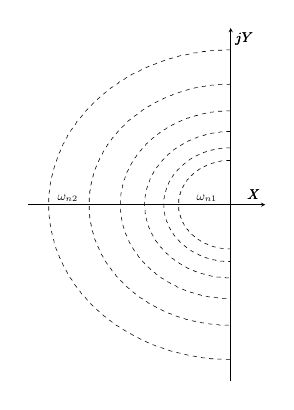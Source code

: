 % This file was created by matlab2tikz.
%
%The latest updates can be retrieved from
%  http://www.mathworks.com/matlabcentral/fileexchange/22022-matlab2tikz-matlab2tikz
%where you can also make suggestions and rate matlab2tikz.
%
\begin{tikzpicture}[scale = 0.505]

\begin{axis}[%
  axis lines=center,
  width=2.35in,
  height=3.5in,
  scale only axis,
  xmin=-0.41,
  xmax=0.07,
  ymin=-0.42,
  ymax=0.42,
  xtick=\empty,
  ytick=\empty,
  xlabel={$\pmb{X}$},
  ylabel={$\pmb{jY}$}
]
\addplot [color=black, dashed, forget plot]
  table[row sep=crcr]{%
2.253e-17	0.368\\
-0.004	0.368\\
-0.007	0.368\\
-0.011	0.368\\
-0.015	0.368\\
-0.018	0.367\\
-0.022	0.367\\
-0.026	0.367\\
-0.029	0.367\\
-0.033	0.366\\
-0.037	0.366\\
-0.04	0.366\\
-0.044	0.365\\
-0.048	0.365\\
-0.051	0.364\\
-0.055	0.364\\
-0.059	0.363\\
-0.062	0.363\\
-0.066	0.362\\
-0.069	0.361\\
-0.073	0.361\\
-0.077	0.36\\
-0.08	0.359\\
-0.084	0.358\\
-0.087	0.357\\
-0.091	0.356\\
-0.095	0.356\\
-0.098	0.355\\
-0.102	0.354\\
-0.105	0.353\\
-0.109	0.351\\
-0.112	0.35\\
-0.116	0.349\\
-0.119	0.348\\
-0.123	0.347\\
-0.126	0.346\\
-0.13	0.344\\
-0.133	0.343\\
-0.136	0.342\\
-0.14	0.34\\
-0.143	0.339\\
-0.147	0.337\\
-0.15	0.336\\
-0.153	0.334\\
-0.157	0.333\\
-0.16	0.331\\
-0.163	0.33\\
-0.167	0.328\\
-0.17	0.326\\
-0.173	0.325\\
-0.176	0.323\\
-0.18	0.321\\
-0.183	0.319\\
-0.186	0.317\\
-0.189	0.316\\
-0.192	0.314\\
-0.195	0.312\\
-0.199	0.31\\
-0.202	0.308\\
-0.205	0.306\\
-0.208	0.304\\
-0.211	0.302\\
-0.214	0.299\\
-0.217	0.297\\
-0.22	0.295\\
-0.223	0.293\\
-0.226	0.291\\
-0.228	0.288\\
-0.231	0.286\\
-0.234	0.284\\
-0.237	0.281\\
-0.24	0.279\\
-0.243	0.277\\
-0.245	0.274\\
-0.248	0.272\\
-0.251	0.269\\
-0.253	0.267\\
-0.256	0.264\\
-0.259	0.262\\
-0.261	0.259\\
-0.264	0.256\\
-0.266	0.254\\
-0.269	0.251\\
-0.271	0.248\\
-0.274	0.246\\
-0.276	0.243\\
-0.279	0.24\\
-0.281	0.237\\
-0.284	0.234\\
-0.286	0.232\\
-0.288	0.229\\
-0.29	0.226\\
-0.293	0.223\\
-0.295	0.22\\
-0.297	0.217\\
-0.299	0.214\\
-0.301	0.211\\
-0.303	0.208\\
-0.306	0.205\\
-0.308	0.202\\
-0.31	0.199\\
-0.312	0.196\\
-0.313	0.193\\
-0.315	0.189\\
-0.317	0.186\\
-0.319	0.183\\
-0.321	0.18\\
-0.323	0.177\\
-0.324	0.173\\
-0.326	0.17\\
-0.328	0.167\\
-0.33	0.164\\
-0.331	0.16\\
-0.333	0.157\\
-0.334	0.154\\
-0.336	0.15\\
-0.337	0.147\\
-0.339	0.144\\
-0.34	0.14\\
-0.342	0.137\\
-0.343	0.133\\
-0.344	0.13\\
-0.345	0.126\\
-0.347	0.123\\
-0.348	0.119\\
-0.349	0.116\\
-0.35	0.113\\
-0.351	0.109\\
-0.352	0.105\\
-0.353	0.102\\
-0.354	0.098\\
-0.355	0.095\\
-0.356	0.091\\
-0.357	0.088\\
-0.358	0.084\\
-0.359	0.081\\
-0.36	0.077\\
-0.36	0.073\\
-0.361	0.07\\
-0.362	0.066\\
-0.363	0.063\\
-0.363	0.059\\
-0.364	0.055\\
-0.364	0.052\\
-0.365	0.048\\
-0.365	0.044\\
-0.366	0.041\\
-0.366	0.037\\
-0.366	0.033\\
-0.367	0.03\\
-0.367	0.026\\
-0.367	0.022\\
-0.367	0.019\\
-0.368	0.015\\
-0.368	0.011\\
-0.368	0.008\\
-0.368	0.004\\
-0.368	0.0\\
-0.368	-0.003\\
-0.368	-0.007\\
-0.368	-0.011\\
-0.368	-0.014\\
-0.367	-0.018\\
-0.367	-0.022\\
-0.367	-0.025\\
-0.367	-0.029\\
-0.366	-0.033\\
-0.366	-0.036\\
-0.366	-0.04\\
-0.365	-0.044\\
-0.365	-0.047\\
-0.364	-0.051\\
-0.364	-0.055\\
-0.363	-0.058\\
-0.363	-0.062\\
-0.362	-0.066\\
-0.361	-0.069\\
-0.361	-0.073\\
-0.36	-0.076\\
-0.359	-0.08\\
-0.358	-0.084\\
-0.357	-0.087\\
-0.357	-0.091\\
-0.356	-0.094\\
-0.355	-0.098\\
-0.354	-0.101\\
-0.353	-0.105\\
-0.352	-0.108\\
-0.35	-0.112\\
-0.349	-0.115\\
-0.348	-0.119\\
-0.347	-0.122\\
-0.346	-0.126\\
-0.344	-0.129\\
-0.343	-0.133\\
-0.342	-0.136\\
-0.34	-0.14\\
-0.339	-0.143\\
-0.338	-0.146\\
-0.336	-0.15\\
-0.335	-0.153\\
-0.333	-0.156\\
-0.331	-0.16\\
-0.33	-0.163\\
-0.328	-0.166\\
-0.326	-0.17\\
-0.325	-0.173\\
-0.323	-0.176\\
-0.321	-0.179\\
-0.319	-0.183\\
-0.318	-0.186\\
-0.316	-0.189\\
-0.314	-0.192\\
-0.312	-0.195\\
-0.31	-0.198\\
-0.308	-0.201\\
-0.306	-0.204\\
-0.304	-0.207\\
-0.302	-0.211\\
-0.3	-0.214\\
-0.297	-0.216\\
-0.295	-0.219\\
-0.293	-0.222\\
-0.291	-0.225\\
-0.289	-0.228\\
-0.286	-0.231\\
-0.284	-0.234\\
-0.282	-0.237\\
-0.279	-0.24\\
-0.277	-0.242\\
-0.274	-0.245\\
-0.272	-0.248\\
-0.269	-0.251\\
-0.267	-0.253\\
-0.264	-0.256\\
-0.262	-0.259\\
-0.259	-0.261\\
-0.257	-0.264\\
-0.254	-0.266\\
-0.251	-0.269\\
-0.248	-0.271\\
-0.246	-0.274\\
-0.243	-0.276\\
-0.24	-0.279\\
-0.237	-0.281\\
-0.235	-0.283\\
-0.232	-0.286\\
-0.229	-0.288\\
-0.226	-0.29\\
-0.223	-0.293\\
-0.22	-0.295\\
-0.217	-0.297\\
-0.214	-0.299\\
-0.211	-0.301\\
-0.208	-0.303\\
-0.205	-0.305\\
-0.202	-0.307\\
-0.199	-0.309\\
-0.196	-0.311\\
-0.193	-0.313\\
-0.19	-0.315\\
-0.186	-0.317\\
-0.183	-0.319\\
-0.18	-0.321\\
-0.177	-0.323\\
-0.174	-0.324\\
-0.17	-0.326\\
-0.167	-0.328\\
-0.164	-0.329\\
-0.161	-0.331\\
-0.157	-0.333\\
-0.154	-0.334\\
-0.151	-0.336\\
-0.147	-0.337\\
-0.144	-0.339\\
-0.14	-0.34\\
-0.137	-0.341\\
-0.134	-0.343\\
-0.13	-0.344\\
-0.127	-0.345\\
-0.123	-0.347\\
-0.12	-0.348\\
-0.116	-0.349\\
-0.113	-0.35\\
-0.109	-0.351\\
-0.106	-0.352\\
-0.102	-0.353\\
-0.099	-0.354\\
-0.095	-0.355\\
-0.092	-0.356\\
-0.088	-0.357\\
-0.084	-0.358\\
-0.081	-0.359\\
-0.077	-0.36\\
-0.074	-0.36\\
-0.07	-0.361\\
-0.066	-0.362\\
-0.063	-0.362\\
-0.059	-0.363\\
-0.056	-0.364\\
-0.052	-0.364\\
-0.048	-0.365\\
-0.045	-0.365\\
-0.041	-0.366\\
-0.037	-0.366\\
-0.034	-0.366\\
-0.03	-0.367\\
-0.026	-0.367\\
-0.023	-0.367\\
-0.019	-0.367\\
-0.015	-0.368\\
-0.012	-0.368\\
-0.008	-0.368\\
-0.004	-0.368\\
-0.001	-0.368\\
};
\addplot [color=black, dashed, forget plot]
  table[row sep=crcr]{%
1.754e-17	0.287\\
-0.003	0.286\\
-0.006	0.286\\
-0.009	0.286\\
-0.011	0.286\\
-0.014	0.286\\
-0.017	0.286\\
-0.02	0.286\\
-0.023	0.286\\
-0.026	0.285\\
-0.029	0.285\\
-0.031	0.285\\
-0.034	0.284\\
-0.037	0.284\\
-0.04	0.284\\
-0.043	0.283\\
-0.046	0.283\\
-0.048	0.282\\
-0.051	0.282\\
-0.054	0.281\\
-0.057	0.281\\
-0.06	0.28\\
-0.063	0.28\\
-0.065	0.279\\
-0.068	0.278\\
-0.071	0.278\\
-0.074	0.277\\
-0.076	0.276\\
-0.079	0.275\\
-0.082	0.275\\
-0.085	0.274\\
-0.087	0.273\\
-0.09	0.272\\
-0.093	0.271\\
-0.096	0.27\\
-0.098	0.269\\
-0.101	0.268\\
-0.104	0.267\\
-0.106	0.266\\
-0.109	0.265\\
-0.112	0.264\\
-0.114	0.263\\
-0.117	0.262\\
-0.119	0.26\\
-0.122	0.259\\
-0.125	0.258\\
-0.127	0.257\\
-0.13	0.255\\
-0.132	0.254\\
-0.135	0.253\\
-0.137	0.251\\
-0.14	0.25\\
-0.142	0.249\\
-0.145	0.247\\
-0.147	0.246\\
-0.15	0.244\\
-0.152	0.243\\
-0.155	0.241\\
-0.157	0.24\\
-0.159	0.238\\
-0.162	0.236\\
-0.164	0.235\\
-0.166	0.233\\
-0.169	0.232\\
-0.171	0.23\\
-0.173	0.228\\
-0.176	0.226\\
-0.178	0.225\\
-0.18	0.223\\
-0.182	0.221\\
-0.185	0.219\\
-0.187	0.217\\
-0.189	0.215\\
-0.191	0.213\\
-0.193	0.212\\
-0.195	0.21\\
-0.197	0.208\\
-0.199	0.206\\
-0.201	0.204\\
-0.204	0.202\\
-0.206	0.2\\
-0.208	0.198\\
-0.209	0.195\\
-0.211	0.193\\
-0.213	0.191\\
-0.215	0.189\\
-0.217	0.187\\
-0.219	0.185\\
-0.221	0.183\\
-0.223	0.18\\
-0.224	0.178\\
-0.226	0.176\\
-0.228	0.174\\
-0.23	0.171\\
-0.231	0.169\\
-0.233	0.167\\
-0.235	0.164\\
-0.236	0.162\\
-0.238	0.16\\
-0.24	0.157\\
-0.241	0.155\\
-0.243	0.152\\
-0.244	0.15\\
-0.246	0.147\\
-0.247	0.145\\
-0.249	0.143\\
-0.25	0.14\\
-0.251	0.138\\
-0.253	0.135\\
-0.254	0.133\\
-0.255	0.13\\
-0.257	0.127\\
-0.258	0.125\\
-0.259	0.122\\
-0.26	0.12\\
-0.262	0.117\\
-0.263	0.114\\
-0.264	0.112\\
-0.265	0.109\\
-0.266	0.106\\
-0.267	0.104\\
-0.268	0.101\\
-0.269	0.098\\
-0.27	0.096\\
-0.271	0.093\\
-0.272	0.09\\
-0.273	0.088\\
-0.274	0.085\\
-0.274	0.082\\
-0.275	0.079\\
-0.276	0.077\\
-0.277	0.074\\
-0.278	0.071\\
-0.278	0.068\\
-0.279	0.066\\
-0.28	0.063\\
-0.28	0.06\\
-0.281	0.057\\
-0.281	0.054\\
-0.282	0.052\\
-0.282	0.049\\
-0.283	0.046\\
-0.283	0.043\\
-0.284	0.04\\
-0.284	0.037\\
-0.284	0.035\\
-0.285	0.032\\
-0.285	0.029\\
-0.285	0.026\\
-0.286	0.023\\
-0.286	0.02\\
-0.286	0.017\\
-0.286	0.015\\
-0.286	0.012\\
-0.286	0.009\\
-0.286	0.006\\
-0.286	0.003\\
-0.287	0.0\\
-0.286	-0.003\\
-0.286	-0.006\\
-0.286	-0.008\\
-0.286	-0.011\\
-0.286	-0.014\\
-0.286	-0.017\\
-0.286	-0.02\\
-0.286	-0.023\\
-0.285	-0.026\\
-0.285	-0.028\\
-0.285	-0.031\\
-0.284	-0.034\\
-0.284	-0.037\\
-0.284	-0.04\\
-0.283	-0.043\\
-0.283	-0.045\\
-0.282	-0.048\\
-0.282	-0.051\\
-0.281	-0.054\\
-0.281	-0.057\\
-0.28	-0.06\\
-0.28	-0.062\\
-0.279	-0.065\\
-0.278	-0.068\\
-0.278	-0.071\\
-0.277	-0.073\\
-0.276	-0.076\\
-0.275	-0.079\\
-0.275	-0.082\\
-0.274	-0.084\\
-0.273	-0.087\\
-0.272	-0.09\\
-0.271	-0.093\\
-0.27	-0.095\\
-0.269	-0.098\\
-0.268	-0.101\\
-0.267	-0.103\\
-0.266	-0.106\\
-0.265	-0.109\\
-0.264	-0.111\\
-0.263	-0.114\\
-0.262	-0.117\\
-0.261	-0.119\\
-0.259	-0.122\\
-0.258	-0.124\\
-0.257	-0.127\\
-0.256	-0.13\\
-0.254	-0.132\\
-0.253	-0.135\\
-0.252	-0.137\\
-0.25	-0.14\\
-0.249	-0.142\\
-0.247	-0.145\\
-0.246	-0.147\\
-0.244	-0.15\\
-0.243	-0.152\\
-0.241	-0.154\\
-0.24	-0.157\\
-0.238	-0.159\\
-0.237	-0.162\\
-0.235	-0.164\\
-0.233	-0.166\\
-0.232	-0.169\\
-0.23	-0.171\\
-0.228	-0.173\\
-0.226	-0.175\\
-0.225	-0.178\\
-0.223	-0.18\\
-0.221	-0.182\\
-0.219	-0.184\\
-0.217	-0.187\\
-0.216	-0.189\\
-0.214	-0.191\\
-0.212	-0.193\\
-0.21	-0.195\\
-0.208	-0.197\\
-0.206	-0.199\\
-0.204	-0.201\\
-0.202	-0.203\\
-0.2	-0.205\\
-0.198	-0.207\\
-0.196	-0.209\\
-0.194	-0.211\\
-0.191	-0.213\\
-0.189	-0.215\\
-0.187	-0.217\\
-0.185	-0.219\\
-0.183	-0.221\\
-0.181	-0.222\\
-0.178	-0.224\\
-0.176	-0.226\\
-0.174	-0.228\\
-0.171	-0.23\\
-0.169	-0.231\\
-0.167	-0.233\\
-0.165	-0.235\\
-0.162	-0.236\\
-0.16	-0.238\\
-0.157	-0.239\\
-0.155	-0.241\\
-0.153	-0.242\\
-0.15	-0.244\\
-0.148	-0.246\\
-0.145	-0.247\\
-0.143	-0.248\\
-0.14	-0.25\\
-0.138	-0.251\\
-0.135	-0.253\\
-0.133	-0.254\\
-0.13	-0.255\\
-0.128	-0.257\\
-0.125	-0.258\\
-0.122	-0.259\\
-0.12	-0.26\\
-0.117	-0.261\\
-0.115	-0.263\\
-0.112	-0.264\\
-0.109	-0.265\\
-0.107	-0.266\\
-0.104	-0.267\\
-0.101	-0.268\\
-0.099	-0.269\\
-0.096	-0.27\\
-0.093	-0.271\\
-0.091	-0.272\\
-0.088	-0.273\\
-0.085	-0.274\\
-0.082	-0.274\\
-0.08	-0.275\\
-0.077	-0.276\\
-0.074	-0.277\\
-0.071	-0.277\\
-0.069	-0.278\\
-0.066	-0.279\\
-0.063	-0.279\\
-0.06	-0.28\\
-0.057	-0.281\\
-0.055	-0.281\\
-0.052	-0.282\\
-0.049	-0.282\\
-0.046	-0.283\\
-0.043	-0.283\\
-0.04	-0.284\\
-0.038	-0.284\\
-0.035	-0.284\\
-0.032	-0.285\\
-0.029	-0.285\\
-0.026	-0.285\\
-0.023	-0.286\\
-0.02	-0.286\\
-0.018	-0.286\\
-0.015	-0.286\\
-0.012	-0.286\\
-0.009	-0.286\\
-0.006	-0.286\\
-0.003	-0.286\\
-0.0	-0.287\\
};
\addplot [color=black, dashed, forget plot]
  table[row sep=crcr]{%
1.366e-17	0.223\\
-0.002	0.223\\
-0.004	0.223\\
-0.007	0.223\\
-0.009	0.223\\
-0.011	0.223\\
-0.013	0.223\\
-0.016	0.223\\
-0.018	0.222\\
-0.02	0.222\\
-0.022	0.222\\
-0.024	0.222\\
-0.027	0.222\\
-0.029	0.221\\
-0.031	0.221\\
-0.033	0.221\\
-0.036	0.22\\
-0.038	0.22\\
-0.04	0.22\\
-0.042	0.219\\
-0.044	0.219\\
-0.047	0.218\\
-0.049	0.218\\
-0.051	0.217\\
-0.053	0.217\\
-0.055	0.216\\
-0.057	0.216\\
-0.06	0.215\\
-0.062	0.214\\
-0.064	0.214\\
-0.066	0.213\\
-0.068	0.212\\
-0.07	0.212\\
-0.072	0.211\\
-0.074	0.21\\
-0.077	0.21\\
-0.079	0.209\\
-0.081	0.208\\
-0.083	0.207\\
-0.085	0.206\\
-0.087	0.206\\
-0.089	0.205\\
-0.091	0.204\\
-0.093	0.203\\
-0.095	0.202\\
-0.097	0.201\\
-0.099	0.2\\
-0.101	0.199\\
-0.103	0.198\\
-0.105	0.197\\
-0.107	0.196\\
-0.109	0.195\\
-0.111	0.194\\
-0.113	0.193\\
-0.115	0.191\\
-0.117	0.19\\
-0.119	0.189\\
-0.12	0.188\\
-0.122	0.187\\
-0.124	0.185\\
-0.126	0.184\\
-0.128	0.183\\
-0.13	0.182\\
-0.131	0.18\\
-0.133	0.179\\
-0.135	0.178\\
-0.137	0.176\\
-0.139	0.175\\
-0.14	0.173\\
-0.142	0.172\\
-0.144	0.171\\
-0.145	0.169\\
-0.147	0.168\\
-0.149	0.166\\
-0.15	0.165\\
-0.152	0.163\\
-0.154	0.162\\
-0.155	0.16\\
-0.157	0.159\\
-0.159	0.157\\
-0.16	0.155\\
-0.162	0.154\\
-0.163	0.152\\
-0.165	0.151\\
-0.166	0.149\\
-0.168	0.147\\
-0.169	0.146\\
-0.171	0.144\\
-0.172	0.142\\
-0.173	0.14\\
-0.175	0.139\\
-0.176	0.137\\
-0.178	0.135\\
-0.179	0.133\\
-0.18	0.132\\
-0.181	0.13\\
-0.183	0.128\\
-0.184	0.126\\
-0.185	0.124\\
-0.187	0.122\\
-0.188	0.121\\
-0.189	0.119\\
-0.19	0.117\\
-0.191	0.115\\
-0.192	0.113\\
-0.194	0.111\\
-0.195	0.109\\
-0.196	0.107\\
-0.197	0.105\\
-0.198	0.103\\
-0.199	0.101\\
-0.2	0.099\\
-0.201	0.097\\
-0.202	0.095\\
-0.203	0.093\\
-0.204	0.091\\
-0.205	0.089\\
-0.205	0.087\\
-0.206	0.085\\
-0.207	0.083\\
-0.208	0.081\\
-0.209	0.079\\
-0.21	0.077\\
-0.21	0.075\\
-0.211	0.072\\
-0.212	0.07\\
-0.212	0.068\\
-0.213	0.066\\
-0.214	0.064\\
-0.214	0.062\\
-0.215	0.06\\
-0.216	0.058\\
-0.216	0.055\\
-0.217	0.053\\
-0.217	0.051\\
-0.218	0.049\\
-0.218	0.047\\
-0.219	0.045\\
-0.219	0.042\\
-0.219	0.04\\
-0.22	0.038\\
-0.22	0.036\\
-0.221	0.034\\
-0.221	0.031\\
-0.221	0.029\\
-0.222	0.027\\
-0.222	0.025\\
-0.222	0.022\\
-0.222	0.02\\
-0.222	0.018\\
-0.223	0.016\\
-0.223	0.014\\
-0.223	0.011\\
-0.223	0.009\\
-0.223	0.007\\
-0.223	0.005\\
-0.223	0.002\\
-0.223	0.0\\
-0.223	-0.002\\
-0.223	-0.004\\
-0.223	-0.007\\
-0.223	-0.009\\
-0.223	-0.011\\
-0.223	-0.013\\
-0.223	-0.015\\
-0.222	-0.018\\
-0.222	-0.02\\
-0.222	-0.022\\
-0.222	-0.024\\
-0.222	-0.027\\
-0.221	-0.029\\
-0.221	-0.031\\
-0.221	-0.033\\
-0.22	-0.035\\
-0.22	-0.038\\
-0.22	-0.04\\
-0.219	-0.042\\
-0.219	-0.044\\
-0.218	-0.046\\
-0.218	-0.049\\
-0.217	-0.051\\
-0.217	-0.053\\
-0.216	-0.055\\
-0.216	-0.057\\
-0.215	-0.059\\
-0.214	-0.061\\
-0.214	-0.064\\
-0.213	-0.066\\
-0.213	-0.068\\
-0.212	-0.07\\
-0.211	-0.072\\
-0.21	-0.074\\
-0.21	-0.076\\
-0.209	-0.078\\
-0.208	-0.081\\
-0.207	-0.083\\
-0.206	-0.085\\
-0.206	-0.087\\
-0.205	-0.089\\
-0.204	-0.091\\
-0.203	-0.093\\
-0.202	-0.095\\
-0.201	-0.097\\
-0.2	-0.099\\
-0.199	-0.101\\
-0.198	-0.103\\
-0.197	-0.105\\
-0.196	-0.107\\
-0.195	-0.109\\
-0.194	-0.111\\
-0.193	-0.113\\
-0.191	-0.115\\
-0.19	-0.116\\
-0.189	-0.118\\
-0.188	-0.12\\
-0.187	-0.122\\
-0.186	-0.124\\
-0.184	-0.126\\
-0.183	-0.128\\
-0.182	-0.13\\
-0.18	-0.131\\
-0.179	-0.133\\
-0.178	-0.135\\
-0.176	-0.137\\
-0.175	-0.138\\
-0.174	-0.14\\
-0.172	-0.142\\
-0.171	-0.144\\
-0.169	-0.145\\
-0.168	-0.147\\
-0.166	-0.149\\
-0.165	-0.15\\
-0.163	-0.152\\
-0.162	-0.154\\
-0.16	-0.155\\
-0.159	-0.157\\
-0.157	-0.158\\
-0.156	-0.16\\
-0.154	-0.161\\
-0.152	-0.163\\
-0.151	-0.165\\
-0.149	-0.166\\
-0.147	-0.168\\
-0.146	-0.169\\
-0.144	-0.17\\
-0.142	-0.172\\
-0.141	-0.173\\
-0.139	-0.175\\
-0.137	-0.176\\
-0.135	-0.177\\
-0.134	-0.179\\
-0.132	-0.18\\
-0.13	-0.181\\
-0.128	-0.183\\
-0.126	-0.184\\
-0.124	-0.185\\
-0.123	-0.186\\
-0.121	-0.188\\
-0.119	-0.189\\
-0.117	-0.19\\
-0.115	-0.191\\
-0.113	-0.192\\
-0.111	-0.193\\
-0.109	-0.195\\
-0.107	-0.196\\
-0.105	-0.197\\
-0.103	-0.198\\
-0.101	-0.199\\
-0.099	-0.2\\
-0.097	-0.201\\
-0.095	-0.202\\
-0.093	-0.203\\
-0.091	-0.204\\
-0.089	-0.204\\
-0.087	-0.205\\
-0.085	-0.206\\
-0.083	-0.207\\
-0.081	-0.208\\
-0.079	-0.209\\
-0.077	-0.209\\
-0.075	-0.21\\
-0.073	-0.211\\
-0.071	-0.212\\
-0.068	-0.212\\
-0.066	-0.213\\
-0.064	-0.214\\
-0.062	-0.214\\
-0.06	-0.215\\
-0.058	-0.216\\
-0.056	-0.216\\
-0.053	-0.217\\
-0.051	-0.217\\
-0.049	-0.218\\
-0.047	-0.218\\
-0.045	-0.219\\
-0.042	-0.219\\
-0.04	-0.219\\
-0.038	-0.22\\
-0.036	-0.22\\
-0.034	-0.221\\
-0.031	-0.221\\
-0.029	-0.221\\
-0.027	-0.221\\
-0.025	-0.222\\
-0.023	-0.222\\
-0.02	-0.222\\
-0.018	-0.222\\
-0.016	-0.223\\
-0.014	-0.223\\
-0.012	-0.223\\
-0.009	-0.223\\
-0.007	-0.223\\
-0.005	-0.223\\
-0.003	-0.223\\
-0.0	-0.223\\
};
\addplot [color=black, dashed, forget plot]
  table[row sep=crcr]{%
1.064e-17	0.174\\
-0.002	0.174\\
-0.003	0.174\\
-0.005	0.174\\
-0.007	0.174\\
-0.009	0.174\\
-0.01	0.173\\
-0.012	0.173\\
-0.014	0.173\\
-0.016	0.173\\
-0.017	0.173\\
-0.019	0.173\\
-0.021	0.173\\
-0.023	0.172\\
-0.024	0.172\\
-0.026	0.172\\
-0.028	0.172\\
-0.029	0.171\\
-0.031	0.171\\
-0.033	0.171\\
-0.035	0.17\\
-0.036	0.17\\
-0.038	0.17\\
-0.04	0.169\\
-0.041	0.169\\
-0.043	0.168\\
-0.045	0.168\\
-0.046	0.167\\
-0.048	0.167\\
-0.05	0.167\\
-0.051	0.166\\
-0.053	0.165\\
-0.055	0.165\\
-0.056	0.164\\
-0.058	0.164\\
-0.06	0.163\\
-0.061	0.163\\
-0.063	0.162\\
-0.064	0.161\\
-0.066	0.161\\
-0.068	0.16\\
-0.069	0.159\\
-0.071	0.159\\
-0.072	0.158\\
-0.074	0.157\\
-0.076	0.156\\
-0.077	0.156\\
-0.079	0.155\\
-0.08	0.154\\
-0.082	0.153\\
-0.083	0.153\\
-0.085	0.152\\
-0.086	0.151\\
-0.088	0.15\\
-0.089	0.149\\
-0.091	0.148\\
-0.092	0.147\\
-0.094	0.146\\
-0.095	0.145\\
-0.097	0.144\\
-0.098	0.143\\
-0.1	0.142\\
-0.101	0.141\\
-0.102	0.14\\
-0.104	0.139\\
-0.105	0.138\\
-0.107	0.137\\
-0.108	0.136\\
-0.109	0.135\\
-0.111	0.134\\
-0.112	0.133\\
-0.113	0.132\\
-0.115	0.131\\
-0.116	0.129\\
-0.117	0.128\\
-0.118	0.127\\
-0.12	0.126\\
-0.121	0.125\\
-0.122	0.124\\
-0.123	0.122\\
-0.125	0.121\\
-0.126	0.12\\
-0.127	0.119\\
-0.128	0.117\\
-0.129	0.116\\
-0.131	0.115\\
-0.132	0.113\\
-0.133	0.112\\
-0.134	0.111\\
-0.135	0.109\\
-0.136	0.108\\
-0.137	0.107\\
-0.138	0.105\\
-0.139	0.104\\
-0.14	0.102\\
-0.141	0.101\\
-0.142	0.1\\
-0.143	0.098\\
-0.144	0.097\\
-0.145	0.095\\
-0.146	0.094\\
-0.147	0.092\\
-0.148	0.091\\
-0.149	0.089\\
-0.15	0.088\\
-0.151	0.086\\
-0.152	0.085\\
-0.152	0.083\\
-0.153	0.082\\
-0.154	0.08\\
-0.155	0.079\\
-0.156	0.077\\
-0.156	0.076\\
-0.157	0.074\\
-0.158	0.073\\
-0.159	0.071\\
-0.159	0.069\\
-0.16	0.068\\
-0.161	0.066\\
-0.161	0.065\\
-0.162	0.063\\
-0.163	0.061\\
-0.163	0.06\\
-0.164	0.058\\
-0.164	0.056\\
-0.165	0.055\\
-0.165	0.053\\
-0.166	0.051\\
-0.166	0.05\\
-0.167	0.048\\
-0.167	0.046\\
-0.168	0.045\\
-0.168	0.043\\
-0.169	0.041\\
-0.169	0.04\\
-0.17	0.038\\
-0.17	0.036\\
-0.17	0.035\\
-0.171	0.033\\
-0.171	0.031\\
-0.171	0.03\\
-0.172	0.028\\
-0.172	0.026\\
-0.172	0.024\\
-0.172	0.023\\
-0.173	0.021\\
-0.173	0.019\\
-0.173	0.017\\
-0.173	0.016\\
-0.173	0.014\\
-0.173	0.012\\
-0.173	0.011\\
-0.174	0.009\\
-0.174	0.007\\
-0.174	0.005\\
-0.174	0.004\\
-0.174	0.002\\
-0.174	0.0\\
-0.174	-0.002\\
-0.174	-0.003\\
-0.174	-0.005\\
-0.174	-0.007\\
-0.174	-0.009\\
-0.173	-0.01\\
-0.173	-0.012\\
-0.173	-0.014\\
-0.173	-0.015\\
-0.173	-0.017\\
-0.173	-0.019\\
-0.173	-0.021\\
-0.172	-0.022\\
-0.172	-0.024\\
-0.172	-0.026\\
-0.172	-0.028\\
-0.171	-0.029\\
-0.171	-0.031\\
-0.171	-0.033\\
-0.17	-0.034\\
-0.17	-0.036\\
-0.17	-0.038\\
-0.169	-0.039\\
-0.169	-0.041\\
-0.168	-0.043\\
-0.168	-0.045\\
-0.168	-0.046\\
-0.167	-0.048\\
-0.167	-0.05\\
-0.166	-0.051\\
-0.166	-0.053\\
-0.165	-0.055\\
-0.164	-0.056\\
-0.164	-0.058\\
-0.163	-0.059\\
-0.163	-0.061\\
-0.162	-0.063\\
-0.161	-0.064\\
-0.161	-0.066\\
-0.16	-0.068\\
-0.159	-0.069\\
-0.159	-0.071\\
-0.158	-0.072\\
-0.157	-0.074\\
-0.157	-0.075\\
-0.156	-0.077\\
-0.155	-0.079\\
-0.154	-0.08\\
-0.153	-0.082\\
-0.153	-0.083\\
-0.152	-0.085\\
-0.151	-0.086\\
-0.15	-0.088\\
-0.149	-0.089\\
-0.148	-0.091\\
-0.147	-0.092\\
-0.146	-0.094\\
-0.145	-0.095\\
-0.144	-0.097\\
-0.143	-0.098\\
-0.143	-0.099\\
-0.142	-0.101\\
-0.14	-0.102\\
-0.139	-0.104\\
-0.138	-0.105\\
-0.137	-0.106\\
-0.136	-0.108\\
-0.135	-0.109\\
-0.134	-0.111\\
-0.133	-0.112\\
-0.132	-0.113\\
-0.131	-0.114\\
-0.13	-0.116\\
-0.128	-0.117\\
-0.127	-0.118\\
-0.126	-0.12\\
-0.125	-0.121\\
-0.124	-0.122\\
-0.122	-0.123\\
-0.121	-0.125\\
-0.12	-0.126\\
-0.119	-0.127\\
-0.117	-0.128\\
-0.116	-0.129\\
-0.115	-0.13\\
-0.113	-0.132\\
-0.112	-0.133\\
-0.111	-0.134\\
-0.109	-0.135\\
-0.108	-0.136\\
-0.107	-0.137\\
-0.105	-0.138\\
-0.104	-0.139\\
-0.103	-0.14\\
-0.101	-0.141\\
-0.1	-0.142\\
-0.098	-0.143\\
-0.097	-0.144\\
-0.095	-0.145\\
-0.094	-0.146\\
-0.093	-0.147\\
-0.091	-0.148\\
-0.09	-0.149\\
-0.088	-0.15\\
-0.087	-0.151\\
-0.085	-0.152\\
-0.084	-0.152\\
-0.082	-0.153\\
-0.08	-0.154\\
-0.079	-0.155\\
-0.077	-0.156\\
-0.076	-0.156\\
-0.074	-0.157\\
-0.073	-0.158\\
-0.071	-0.159\\
-0.07	-0.159\\
-0.068	-0.16\\
-0.066	-0.161\\
-0.065	-0.161\\
-0.063	-0.162\\
-0.061	-0.163\\
-0.06	-0.163\\
-0.058	-0.164\\
-0.057	-0.164\\
-0.055	-0.165\\
-0.053	-0.165\\
-0.052	-0.166\\
-0.05	-0.166\\
-0.048	-0.167\\
-0.047	-0.167\\
-0.045	-0.168\\
-0.043	-0.168\\
-0.042	-0.169\\
-0.04	-0.169\\
-0.038	-0.17\\
-0.036	-0.17\\
-0.035	-0.17\\
-0.033	-0.171\\
-0.031	-0.171\\
-0.03	-0.171\\
-0.028	-0.172\\
-0.026	-0.172\\
-0.025	-0.172\\
-0.023	-0.172\\
-0.021	-0.172\\
-0.019	-0.173\\
-0.018	-0.173\\
-0.016	-0.173\\
-0.014	-0.173\\
-0.012	-0.173\\
-0.011	-0.173\\
-0.009	-0.174\\
-0.007	-0.174\\
-0.005	-0.174\\
-0.004	-0.174\\
-0.002	-0.174\\
-0.0	-0.174\\
};
\addplot [color=black, dashed, forget plot]
  table[row sep=crcr]{%
8.287e-18	0.135\\
-0.001	0.135\\
-0.003	0.135\\
-0.004	0.135\\
-0.005	0.135\\
-0.007	0.135\\
-0.008	0.135\\
-0.009	0.135\\
-0.011	0.135\\
-0.012	0.135\\
-0.014	0.135\\
-0.015	0.135\\
-0.016	0.134\\
-0.018	0.134\\
-0.019	0.134\\
-0.02	0.134\\
-0.022	0.134\\
-0.023	0.133\\
-0.024	0.133\\
-0.026	0.133\\
-0.027	0.133\\
-0.028	0.132\\
-0.03	0.132\\
-0.031	0.132\\
-0.032	0.131\\
-0.033	0.131\\
-0.035	0.131\\
-0.036	0.13\\
-0.037	0.13\\
-0.039	0.13\\
-0.04	0.129\\
-0.041	0.129\\
-0.043	0.128\\
-0.044	0.128\\
-0.045	0.128\\
-0.046	0.127\\
-0.048	0.127\\
-0.049	0.126\\
-0.05	0.126\\
-0.051	0.125\\
-0.053	0.125\\
-0.054	0.124\\
-0.055	0.124\\
-0.056	0.123\\
-0.058	0.122\\
-0.059	0.122\\
-0.06	0.121\\
-0.061	0.121\\
-0.062	0.12\\
-0.064	0.119\\
-0.065	0.119\\
-0.066	0.118\\
-0.067	0.117\\
-0.068	0.117\\
-0.07	0.116\\
-0.071	0.115\\
-0.072	0.115\\
-0.073	0.114\\
-0.074	0.113\\
-0.075	0.112\\
-0.076	0.112\\
-0.078	0.111\\
-0.079	0.11\\
-0.08	0.109\\
-0.081	0.109\\
-0.082	0.108\\
-0.083	0.107\\
-0.084	0.106\\
-0.085	0.105\\
-0.086	0.104\\
-0.087	0.104\\
-0.088	0.103\\
-0.089	0.102\\
-0.09	0.101\\
-0.091	0.1\\
-0.092	0.099\\
-0.093	0.098\\
-0.094	0.097\\
-0.095	0.096\\
-0.096	0.095\\
-0.097	0.094\\
-0.098	0.093\\
-0.099	0.092\\
-0.1	0.091\\
-0.101	0.09\\
-0.102	0.089\\
-0.103	0.088\\
-0.103	0.087\\
-0.104	0.086\\
-0.105	0.085\\
-0.106	0.084\\
-0.107	0.083\\
-0.108	0.082\\
-0.108	0.081\\
-0.109	0.08\\
-0.11	0.079\\
-0.111	0.078\\
-0.112	0.077\\
-0.112	0.075\\
-0.113	0.074\\
-0.114	0.073\\
-0.115	0.072\\
-0.115	0.071\\
-0.116	0.07\\
-0.117	0.069\\
-0.117	0.067\\
-0.118	0.066\\
-0.119	0.065\\
-0.119	0.064\\
-0.12	0.063\\
-0.121	0.061\\
-0.121	0.06\\
-0.122	0.059\\
-0.122	0.058\\
-0.123	0.057\\
-0.124	0.055\\
-0.124	0.054\\
-0.125	0.053\\
-0.125	0.052\\
-0.126	0.05\\
-0.126	0.049\\
-0.127	0.048\\
-0.127	0.047\\
-0.128	0.045\\
-0.128	0.044\\
-0.128	0.043\\
-0.129	0.041\\
-0.129	0.04\\
-0.13	0.039\\
-0.13	0.038\\
-0.13	0.036\\
-0.131	0.035\\
-0.131	0.034\\
-0.131	0.032\\
-0.132	0.031\\
-0.132	0.03\\
-0.132	0.028\\
-0.133	0.027\\
-0.133	0.026\\
-0.133	0.024\\
-0.133	0.023\\
-0.134	0.022\\
-0.134	0.02\\
-0.134	0.019\\
-0.134	0.018\\
-0.134	0.016\\
-0.135	0.015\\
-0.135	0.014\\
-0.135	0.012\\
-0.135	0.011\\
-0.135	0.01\\
-0.135	0.008\\
-0.135	0.007\\
-0.135	0.006\\
-0.135	0.004\\
-0.135	0.003\\
-0.135	0.001\\
-0.135	0.0\\
-0.135	-0.001\\
-0.135	-0.003\\
-0.135	-0.004\\
-0.135	-0.005\\
-0.135	-0.007\\
-0.135	-0.008\\
-0.135	-0.009\\
-0.135	-0.011\\
-0.135	-0.012\\
-0.135	-0.013\\
-0.135	-0.015\\
-0.134	-0.016\\
-0.134	-0.017\\
-0.134	-0.019\\
-0.134	-0.02\\
-0.134	-0.021\\
-0.133	-0.023\\
-0.133	-0.024\\
-0.133	-0.025\\
-0.133	-0.027\\
-0.132	-0.028\\
-0.132	-0.029\\
-0.132	-0.031\\
-0.131	-0.032\\
-0.131	-0.033\\
-0.131	-0.035\\
-0.13	-0.036\\
-0.13	-0.037\\
-0.13	-0.039\\
-0.129	-0.04\\
-0.129	-0.041\\
-0.128	-0.042\\
-0.128	-0.044\\
-0.128	-0.045\\
-0.127	-0.046\\
-0.127	-0.048\\
-0.126	-0.049\\
-0.126	-0.05\\
-0.125	-0.051\\
-0.125	-0.053\\
-0.124	-0.054\\
-0.124	-0.055\\
-0.123	-0.056\\
-0.122	-0.058\\
-0.122	-0.059\\
-0.121	-0.06\\
-0.121	-0.061\\
-0.12	-0.062\\
-0.119	-0.064\\
-0.119	-0.065\\
-0.118	-0.066\\
-0.118	-0.067\\
-0.117	-0.068\\
-0.116	-0.069\\
-0.115	-0.071\\
-0.115	-0.072\\
-0.114	-0.073\\
-0.113	-0.074\\
-0.113	-0.075\\
-0.112	-0.076\\
-0.111	-0.077\\
-0.11	-0.079\\
-0.109	-0.08\\
-0.109	-0.081\\
-0.108	-0.082\\
-0.107	-0.083\\
-0.106	-0.084\\
-0.105	-0.085\\
-0.104	-0.086\\
-0.104	-0.087\\
-0.103	-0.088\\
-0.102	-0.089\\
-0.101	-0.09\\
-0.1	-0.091\\
-0.099	-0.092\\
-0.098	-0.093\\
-0.097	-0.094\\
-0.096	-0.095\\
-0.095	-0.096\\
-0.094	-0.097\\
-0.093	-0.098\\
-0.092	-0.099\\
-0.091	-0.1\\
-0.09	-0.101\\
-0.089	-0.102\\
-0.088	-0.102\\
-0.087	-0.103\\
-0.086	-0.104\\
-0.085	-0.105\\
-0.084	-0.106\\
-0.083	-0.107\\
-0.082	-0.108\\
-0.081	-0.108\\
-0.08	-0.109\\
-0.079	-0.11\\
-0.078	-0.111\\
-0.077	-0.112\\
-0.075	-0.112\\
-0.074	-0.113\\
-0.073	-0.114\\
-0.072	-0.115\\
-0.071	-0.115\\
-0.07	-0.116\\
-0.069	-0.117\\
-0.067	-0.117\\
-0.066	-0.118\\
-0.065	-0.119\\
-0.064	-0.119\\
-0.063	-0.12\\
-0.061	-0.121\\
-0.06	-0.121\\
-0.059	-0.122\\
-0.058	-0.122\\
-0.057	-0.123\\
-0.055	-0.123\\
-0.054	-0.124\\
-0.053	-0.125\\
-0.052	-0.125\\
-0.05	-0.126\\
-0.049	-0.126\\
-0.048	-0.127\\
-0.047	-0.127\\
-0.045	-0.128\\
-0.044	-0.128\\
-0.043	-0.128\\
-0.041	-0.129\\
-0.04	-0.129\\
-0.039	-0.13\\
-0.038	-0.13\\
-0.036	-0.13\\
-0.035	-0.131\\
-0.034	-0.131\\
-0.032	-0.131\\
-0.031	-0.132\\
-0.03	-0.132\\
-0.028	-0.132\\
-0.027	-0.133\\
-0.026	-0.133\\
-0.024	-0.133\\
-0.023	-0.133\\
-0.022	-0.134\\
-0.02	-0.134\\
-0.019	-0.134\\
-0.018	-0.134\\
-0.016	-0.134\\
-0.015	-0.134\\
-0.014	-0.135\\
-0.012	-0.135\\
-0.011	-0.135\\
-0.01	-0.135\\
-0.008	-0.135\\
-0.007	-0.135\\
-0.006	-0.135\\
-0.004	-0.135\\
-0.003	-0.135\\
-0.002	-0.135\\
-0.0	-0.135\\
};
\addplot [color=black, dashed, forget plot]
  table[row sep=crcr]{%
6.454e-18	0.105\\
-0.001	0.105\\
-0.002	0.105\\
-0.003	0.105\\
-0.004	0.105\\
-0.005	0.105\\
-0.006	0.105\\
-0.007	0.105\\
-0.008	0.105\\
-0.009	0.105\\
-0.011	0.105\\
-0.012	0.105\\
-0.013	0.105\\
-0.014	0.105\\
-0.015	0.104\\
-0.016	0.104\\
-0.017	0.104\\
-0.018	0.104\\
-0.019	0.104\\
-0.02	0.104\\
-0.021	0.103\\
-0.022	0.103\\
-0.023	0.103\\
-0.024	0.103\\
-0.025	0.102\\
-0.026	0.102\\
-0.027	0.102\\
-0.028	0.102\\
-0.029	0.101\\
-0.03	0.101\\
-0.031	0.101\\
-0.032	0.1\\
-0.033	0.1\\
-0.034	0.1\\
-0.035	0.099\\
-0.036	0.099\\
-0.037	0.099\\
-0.038	0.098\\
-0.039	0.098\\
-0.04	0.097\\
-0.041	0.097\\
-0.042	0.097\\
-0.043	0.096\\
-0.044	0.096\\
-0.045	0.095\\
-0.046	0.095\\
-0.047	0.094\\
-0.048	0.094\\
-0.049	0.093\\
-0.05	0.093\\
-0.051	0.092\\
-0.051	0.092\\
-0.052	0.091\\
-0.053	0.091\\
-0.054	0.09\\
-0.055	0.09\\
-0.056	0.089\\
-0.057	0.089\\
-0.058	0.088\\
-0.059	0.088\\
-0.06	0.087\\
-0.06	0.086\\
-0.061	0.086\\
-0.062	0.085\\
-0.063	0.085\\
-0.064	0.084\\
-0.065	0.083\\
-0.065	0.083\\
-0.066	0.082\\
-0.067	0.081\\
-0.068	0.081\\
-0.069	0.08\\
-0.069	0.079\\
-0.07	0.079\\
-0.071	0.078\\
-0.072	0.077\\
-0.073	0.076\\
-0.073	0.076\\
-0.074	0.075\\
-0.075	0.074\\
-0.076	0.073\\
-0.076	0.073\\
-0.077	0.072\\
-0.078	0.071\\
-0.078	0.07\\
-0.079	0.07\\
-0.08	0.069\\
-0.081	0.068\\
-0.081	0.067\\
-0.082	0.066\\
-0.083	0.066\\
-0.083	0.065\\
-0.084	0.064\\
-0.084	0.063\\
-0.085	0.062\\
-0.086	0.061\\
-0.086	0.06\\
-0.087	0.06\\
-0.088	0.059\\
-0.088	0.058\\
-0.089	0.057\\
-0.089	0.056\\
-0.09	0.055\\
-0.09	0.054\\
-0.091	0.053\\
-0.091	0.052\\
-0.092	0.052\\
-0.092	0.051\\
-0.093	0.05\\
-0.093	0.049\\
-0.094	0.048\\
-0.094	0.047\\
-0.095	0.046\\
-0.095	0.045\\
-0.096	0.044\\
-0.096	0.043\\
-0.097	0.042\\
-0.097	0.041\\
-0.097	0.04\\
-0.098	0.039\\
-0.098	0.038\\
-0.099	0.037\\
-0.099	0.036\\
-0.099	0.035\\
-0.1	0.034\\
-0.1	0.033\\
-0.1	0.032\\
-0.101	0.031\\
-0.101	0.03\\
-0.101	0.029\\
-0.102	0.028\\
-0.102	0.027\\
-0.102	0.026\\
-0.102	0.025\\
-0.103	0.024\\
-0.103	0.023\\
-0.103	0.022\\
-0.103	0.021\\
-0.103	0.02\\
-0.104	0.019\\
-0.104	0.018\\
-0.104	0.017\\
-0.104	0.016\\
-0.104	0.015\\
-0.104	0.014\\
-0.105	0.013\\
-0.105	0.012\\
-0.105	0.011\\
-0.105	0.01\\
-0.105	0.009\\
-0.105	0.007\\
-0.105	0.006\\
-0.105	0.005\\
-0.105	0.004\\
-0.105	0.003\\
-0.105	0.002\\
-0.105	0.001\\
-0.105	8.393e-05\\
-0.105	-0.001\\
-0.105	-0.002\\
-0.105	-0.003\\
-0.105	-0.004\\
-0.105	-0.005\\
-0.105	-0.006\\
-0.105	-0.007\\
-0.105	-0.008\\
-0.105	-0.009\\
-0.105	-0.01\\
-0.105	-0.011\\
-0.105	-0.013\\
-0.105	-0.014\\
-0.104	-0.015\\
-0.104	-0.016\\
-0.104	-0.017\\
-0.104	-0.018\\
-0.104	-0.019\\
-0.104	-0.02\\
-0.103	-0.021\\
-0.103	-0.022\\
-0.103	-0.023\\
-0.103	-0.024\\
-0.102	-0.025\\
-0.102	-0.026\\
-0.102	-0.027\\
-0.102	-0.028\\
-0.101	-0.029\\
-0.101	-0.03\\
-0.101	-0.031\\
-0.1	-0.032\\
-0.1	-0.033\\
-0.1	-0.034\\
-0.099	-0.035\\
-0.099	-0.036\\
-0.099	-0.037\\
-0.098	-0.038\\
-0.098	-0.039\\
-0.098	-0.04\\
-0.097	-0.041\\
-0.097	-0.042\\
-0.096	-0.043\\
-0.096	-0.044\\
-0.095	-0.045\\
-0.095	-0.046\\
-0.094	-0.047\\
-0.094	-0.048\\
-0.094	-0.049\\
-0.093	-0.05\\
-0.093	-0.05\\
-0.092	-0.051\\
-0.092	-0.052\\
-0.091	-0.053\\
-0.09	-0.054\\
-0.09	-0.055\\
-0.089	-0.056\\
-0.089	-0.057\\
-0.088	-0.058\\
-0.088	-0.059\\
-0.087	-0.059\\
-0.086	-0.06\\
-0.086	-0.061\\
-0.085	-0.062\\
-0.085	-0.063\\
-0.084	-0.064\\
-0.083	-0.065\\
-0.083	-0.065\\
-0.082	-0.066\\
-0.081	-0.067\\
-0.081	-0.068\\
-0.08	-0.069\\
-0.079	-0.069\\
-0.079	-0.07\\
-0.078	-0.071\\
-0.077	-0.072\\
-0.076	-0.073\\
-0.076	-0.073\\
-0.075	-0.074\\
-0.074	-0.075\\
-0.073	-0.076\\
-0.073	-0.076\\
-0.072	-0.077\\
-0.071	-0.078\\
-0.07	-0.078\\
-0.07	-0.079\\
-0.069	-0.08\\
-0.068	-0.081\\
-0.067	-0.081\\
-0.066	-0.082\\
-0.066	-0.083\\
-0.065	-0.083\\
-0.064	-0.084\\
-0.063	-0.084\\
-0.062	-0.085\\
-0.061	-0.086\\
-0.061	-0.086\\
-0.06	-0.087\\
-0.059	-0.087\\
-0.058	-0.088\\
-0.057	-0.089\\
-0.056	-0.089\\
-0.055	-0.09\\
-0.054	-0.09\\
-0.053	-0.091\\
-0.053	-0.091\\
-0.052	-0.092\\
-0.051	-0.092\\
-0.05	-0.093\\
-0.049	-0.093\\
-0.048	-0.094\\
-0.047	-0.094\\
-0.046	-0.095\\
-0.045	-0.095\\
-0.044	-0.096\\
-0.043	-0.096\\
-0.042	-0.097\\
-0.041	-0.097\\
-0.04	-0.097\\
-0.039	-0.098\\
-0.038	-0.098\\
-0.037	-0.099\\
-0.036	-0.099\\
-0.035	-0.099\\
-0.034	-0.1\\
-0.033	-0.1\\
-0.032	-0.1\\
-0.031	-0.101\\
-0.03	-0.101\\
-0.029	-0.101\\
-0.028	-0.102\\
-0.027	-0.102\\
-0.026	-0.102\\
-0.025	-0.102\\
-0.024	-0.103\\
-0.023	-0.103\\
-0.022	-0.103\\
-0.021	-0.103\\
-0.02	-0.103\\
-0.019	-0.104\\
-0.018	-0.104\\
-0.017	-0.104\\
-0.016	-0.104\\
-0.015	-0.104\\
-0.014	-0.104\\
-0.013	-0.105\\
-0.012	-0.105\\
-0.011	-0.105\\
-0.01	-0.105\\
-0.009	-0.105\\
-0.008	-0.105\\
-0.006	-0.105\\
-0.005	-0.105\\
-0.004	-0.105\\
-0.003	-0.105\\
-0.002	-0.105\\
-0.001	-0.105\\
-0.0	-0.105\\
};
\end{axis}

\draw (4.5,4.4) node[scale = 0.505, anchor=south] {\small $\omega_{n1}$};
\draw (1,4.4) node[scale = 0.505, anchor=south] {\small $\omega_{n2}$};

\end{tikzpicture}%